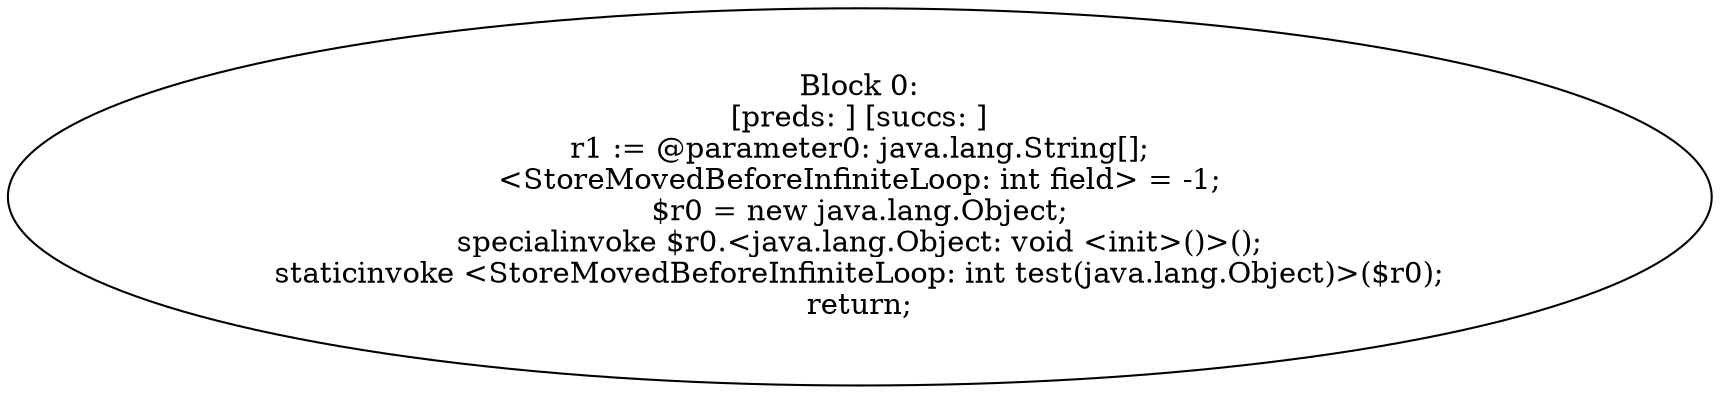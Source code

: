 digraph "unitGraph" {
    "Block 0:
[preds: ] [succs: ]
r1 := @parameter0: java.lang.String[];
<StoreMovedBeforeInfiniteLoop: int field> = -1;
$r0 = new java.lang.Object;
specialinvoke $r0.<java.lang.Object: void <init>()>();
staticinvoke <StoreMovedBeforeInfiniteLoop: int test(java.lang.Object)>($r0);
return;
"
}
